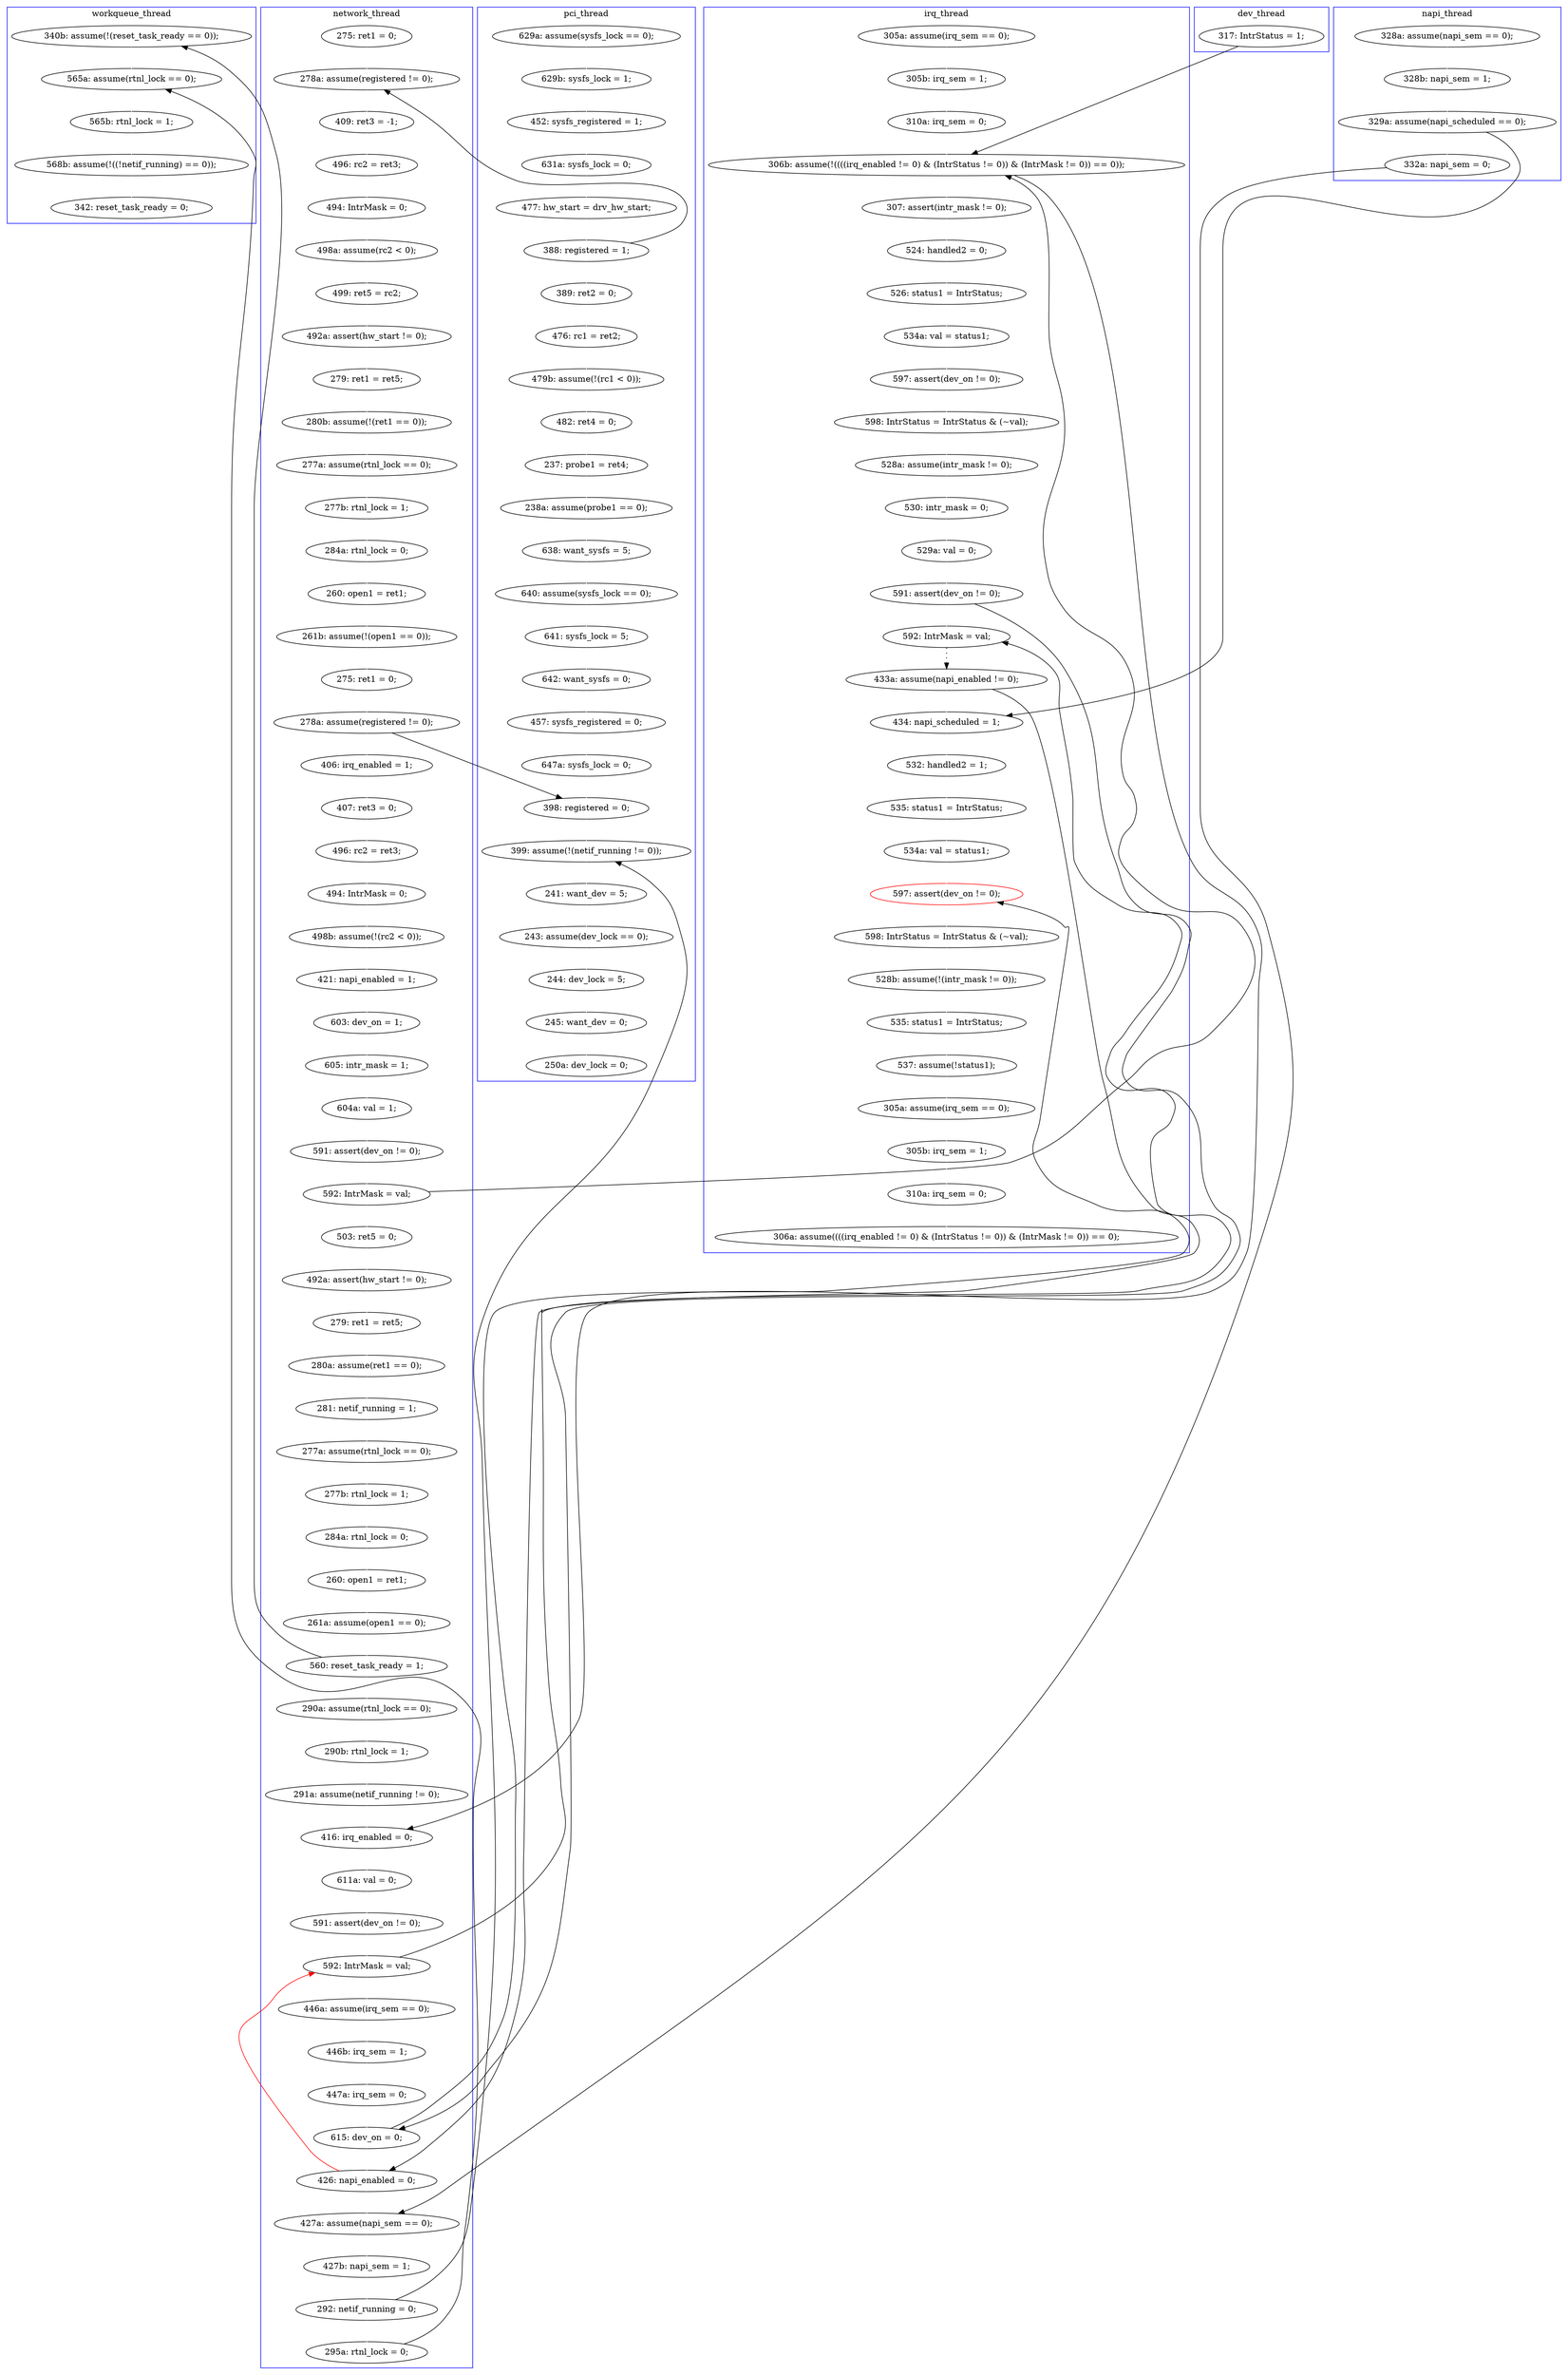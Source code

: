 digraph Counterexample {
	267 -> 268 [color = white, style = solid]
	126 -> 129 [color = white, style = solid]
	188 -> 190 [color = white, style = solid]
	42 -> 46 [color = white, style = solid]
	217 -> 249 [color = black, style = solid, constraint = false]
	166 -> 175 [color = black, style = solid, constraint = false]
	221 -> 224 [color = white, style = solid]
	231 -> 239 [color = white, style = solid]
	269 -> 270 [color = white, style = solid]
	116 -> 120 [color = white, style = solid]
	120 -> 121 [color = white, style = solid]
	56 -> 58 [color = white, style = solid]
	113 -> 116 [color = white, style = solid]
	124 -> 126 [color = white, style = solid]
	74 -> 78 [color = white, style = solid]
	220 -> 221 [color = white, style = solid]
	79 -> 82 [color = white, style = solid]
	139 -> 142 [color = white, style = solid]
	173 -> 174 [color = white, style = solid]
	227 -> 231 [color = white, style = solid]
	86 -> 89 [color = white, style = solid]
	35 -> 151 [color = white, style = solid]
	260 -> 272 [color = white, style = solid]
	241 -> 244 [color = white, style = solid]
	53 -> 54 [color = white, style = solid]
	195 -> 207 [color = white, style = solid]
	258 -> 260 [color = white, style = solid]
	136 -> 137 [color = white, style = solid]
	46 -> 53 [color = white, style = solid]
	96 -> 98 [color = white, style = solid]
	223 -> 226 [color = black, style = solid, constraint = false]
	217 -> 218 [color = white, style = solid]
	135 -> 136 [color = white, style = solid]
	131 -> 134 [color = white, style = solid]
	67 -> 69 [color = white, style = solid]
	35 -> 218 [color = black, style = solid, constraint = false]
	40 -> 42 [color = white, style = solid]
	111 -> 113 [color = white, style = solid]
	98 -> 107 [color = white, style = solid]
	32 -> 35 [color = white, style = solid]
	109 -> 111 [color = white, style = solid]
	89 -> 96 [color = white, style = solid]
	195 -> 206 [color = black, style = solid, constraint = false]
	181 -> 186 [color = white, style = solid]
	98 -> 292 [color = black, style = solid, constraint = false]
	37 -> 40 [color = white, style = solid]
	308 -> 309 [color = white, style = solid]
	146 -> 159 [color = white, style = solid]
	107 -> 108 [color = white, style = solid]
	207 -> 208 [color = white, style = solid]
	249 -> 250 [color = white, style = solid]
	251 -> 255 [color = white, style = solid]
	151 -> 250 [color = black, style = solid, constraint = false]
	122 -> 124 [color = white, style = solid]
	268 -> 269 [color = white, style = solid]
	154 -> 166 [color = white, style = solid]
	306 -> 307 [color = white, style = solid]
	149 -> 150 [color = white, style = solid]
	218 -> 220 [color = white, style = solid]
	292 -> 293 [color = white, style = solid]
	54 -> 170 [color = white, style = solid]
	270 -> 280 [color = white, style = solid]
	246 -> 248 [color = white, style = solid]
	204 -> 206 [color = white, style = solid]
	108 -> 109 [color = white, style = solid]
	53 -> 58 [color = black, style = solid, constraint = false]
	224 -> 226 [color = white, style = solid]
	256 -> 257 [color = black, style = solid, constraint = false]
	255 -> 293 [color = black, style = solid, constraint = false]
	280 -> 287 [color = white, style = solid]
	293 -> 305 [color = white, style = solid]
	244 -> 245 [color = white, style = solid]
	78 -> 79 [color = white, style = solid]
	190 -> 192 [color = white, style = solid]
	257 -> 258 [color = white, style = solid]
	36 -> 37 [color = white, style = solid]
	134 -> 135 [color = white, style = solid]
	159 -> 160 [color = white, style = solid]
	71 -> 73 [color = white, style = solid]
	204 -> 223 [color = black, style = solid, constraint = false]
	193 -> 195 [color = white, style = solid]
	166 -> 181 [color = white, style = solid]
	138 -> 139 [color = white, style = solid]
	170 -> 173 [color = white, style = solid]
	160 -> 164 [color = white, style = solid]
	58 -> 67 [color = white, style = solid]
	85 -> 86 [color = white, style = solid]
	201 -> 202 [color = white, style = solid]
	206 -> 217 [color = black, style = dotted]
	208 -> 213 [color = white, style = solid]
	199 -> 201 [color = white, style = solid]
	73 -> 74 [color = white, style = solid]
	192 -> 194 [color = white, style = solid]
	83 -> 84 [color = white, style = solid]
	250 -> 251 [color = white, style = solid]
	142 -> 146 [color = white, style = solid]
	130 -> 131 [color = white, style = solid]
	69 -> 71 [color = white, style = solid]
	174 -> 235 [color = white, style = solid]
	126 -> 166 [color = black, style = solid, constraint = false]
	239 -> 241 [color = white, style = solid]
	235 -> 238 [color = white, style = solid]
	213 -> 223 [color = white, style = solid]
	146 -> 176 [color = black, style = solid, constraint = false]
	164 -> 175 [color = white, style = solid]
	307 -> 308 [color = white, style = solid]
	137 -> 138 [color = white, style = solid]
	176 -> 257 [color = white, style = solid]
	31 -> 32 [color = white, style = solid]
	202 -> 204 [color = white, style = solid]
	287 -> 292 [color = white, style = solid]
	223 -> 249 [color = white, style = solid]
	249 -> 195 [color = red, style = solid, constraint = false]
	84 -> 85 [color = white, style = solid]
	238 -> 267 [color = white, style = solid]
	129 -> 130 [color = white, style = solid]
	82 -> 83 [color = white, style = solid]
	180 -> 193 [color = white, style = solid]
	175 -> 180 [color = white, style = solid]
	186 -> 188 [color = white, style = solid]
	150 -> 154 [color = white, style = solid]
	121 -> 122 [color = white, style = solid]
	245 -> 246 [color = white, style = solid]
	255 -> 256 [color = white, style = solid]
	226 -> 227 [color = white, style = solid]
	162 -> 166 [color = black, style = solid, constraint = false]
	305 -> 306 [color = white, style = solid]
	194 -> 199 [color = white, style = solid]
	subgraph cluster7 {
		label = dev_thread
		color = blue
		162  [label = "317: IntrStatus = 1;"]
	}
	subgraph cluster4 {
		label = napi_thread
		color = blue
		32  [label = "328b: napi_sem = 1;"]
		31  [label = "328a: assume(napi_sem == 0);"]
		35  [label = "329a: assume(napi_scheduled == 0);"]
		151  [label = "332a: napi_sem = 0;"]
	}
	subgraph cluster5 {
		label = workqueue_thread
		color = blue
		176  [label = "340b: assume(!(reset_task_ready == 0));"]
		257  [label = "565a: assume(rtnl_lock == 0);"]
		258  [label = "565b: rtnl_lock = 1;"]
		260  [label = "568b: assume(!((!netif_running) == 0));"]
		272  [label = "342: reset_task_ready = 0;"]
	}
	subgraph cluster3 {
		label = irq_thread
		color = blue
		154  [label = "310a: irq_sem = 0;"]
		206  [label = "592: IntrMask = val;"]
		199  [label = "528a: assume(intr_mask != 0);"]
		244  [label = "305a: assume(irq_sem == 0);"]
		218  [label = "434: napi_scheduled = 1;"]
		190  [label = "534a: val = status1;"]
		149  [label = "305a: assume(irq_sem == 0);"]
		248  [label = "306a: assume((((irq_enabled != 0) & (IntrStatus != 0)) & (IntrMask != 0)) == 0);"]
		186  [label = "524: handled2 = 0;"]
		221  [label = "535: status1 = IntrStatus;"]
		241  [label = "537: assume(!status1);"]
		220  [label = "532: handled2 = 1;"]
		201  [label = "530: intr_mask = 0;"]
		204  [label = "591: assert(dev_on != 0);"]
		245  [label = "305b: irq_sem = 1;"]
		217  [label = "433a: assume(napi_enabled != 0);"]
		224  [label = "534a: val = status1;"]
		239  [label = "535: status1 = IntrStatus;"]
		194  [label = "598: IntrStatus = IntrStatus & (~val);"]
		192  [label = "597: assert(dev_on != 0);"]
		226  [label = "597: assert(dev_on != 0);", color = red]
		246  [label = "310a: irq_sem = 0;"]
		202  [label = "529a: val = 0;"]
		150  [label = "305b: irq_sem = 1;"]
		227  [label = "598: IntrStatus = IntrStatus & (~val);"]
		188  [label = "526: status1 = IntrStatus;"]
		231  [label = "528b: assume(!(intr_mask != 0));"]
		181  [label = "307: assert(intr_mask != 0);"]
		166  [label = "306b: assume(!((((irq_enabled != 0) & (IntrStatus != 0)) & (IntrMask != 0)) == 0));"]
	}
	subgraph cluster1 {
		label = pci_thread
		color = blue
		267  [label = "638: want_sysfs = 5;"]
		42  [label = "631a: sysfs_lock = 0;"]
		37  [label = "629b: sysfs_lock = 1;"]
		269  [label = "641: sysfs_lock = 5;"]
		270  [label = "642: want_sysfs = 0;"]
		174  [label = "482: ret4 = 0;"]
		46  [label = "477: hw_start = drv_hw_start;"]
		309  [label = "250a: dev_lock = 0;"]
		170  [label = "476: rc1 = ret2;"]
		287  [label = "647a: sysfs_lock = 0;"]
		307  [label = "244: dev_lock = 5;"]
		53  [label = "388: registered = 1;"]
		305  [label = "241: want_dev = 5;"]
		292  [label = "398: registered = 0;"]
		36  [label = "629a: assume(sysfs_lock == 0);"]
		235  [label = "237: probe1 = ret4;"]
		238  [label = "238a: assume(probe1 == 0);"]
		173  [label = "479b: assume(!(rc1 < 0));"]
		280  [label = "457: sysfs_registered = 0;"]
		54  [label = "389: ret2 = 0;"]
		40  [label = "452: sysfs_registered = 1;"]
		308  [label = "245: want_dev = 0;"]
		306  [label = "243: assume(dev_lock == 0);"]
		293  [label = "399: assume(!(netif_running != 0));"]
		268  [label = "640: assume(sysfs_lock == 0);"]
	}
	subgraph cluster2 {
		label = network_thread
		color = blue
		213  [label = "447a: irq_sem = 0;"]
		135  [label = "281: netif_running = 1;"]
		79  [label = "279: ret1 = ret5;"]
		195  [label = "592: IntrMask = val;"]
		142  [label = "261a: assume(open1 == 0);"]
		180  [label = "611a: val = 0;"]
		108  [label = "407: ret3 = 0;"]
		98  [label = "278a: assume(registered != 0);"]
		126  [label = "592: IntrMask = val;"]
		208  [label = "446b: irq_sem = 1;"]
		146  [label = "560: reset_task_ready = 1;"]
		175  [label = "416: irq_enabled = 0;"]
		56  [label = "275: ret1 = 0;"]
		116  [label = "421: napi_enabled = 1;"]
		124  [label = "591: assert(dev_on != 0);"]
		250  [label = "427a: assume(napi_sem == 0);"]
		160  [label = "290b: rtnl_lock = 1;"]
		193  [label = "591: assert(dev_on != 0);"]
		58  [label = "278a: assume(registered != 0);"]
		136  [label = "277a: assume(rtnl_lock == 0);"]
		138  [label = "284a: rtnl_lock = 0;"]
		84  [label = "277b: rtnl_lock = 1;"]
		255  [label = "292: netif_running = 0;"]
		139  [label = "260: open1 = ret1;"]
		109  [label = "496: rc2 = ret3;"]
		85  [label = "284a: rtnl_lock = 0;"]
		107  [label = "406: irq_enabled = 1;"]
		71  [label = "494: IntrMask = 0;"]
		69  [label = "496: rc2 = ret3;"]
		131  [label = "279: ret1 = ret5;"]
		256  [label = "295a: rtnl_lock = 0;"]
		137  [label = "277b: rtnl_lock = 1;"]
		73  [label = "498a: assume(rc2 < 0);"]
		78  [label = "492a: assert(hw_start != 0);"]
		207  [label = "446a: assume(irq_sem == 0);"]
		86  [label = "260: open1 = ret1;"]
		120  [label = "603: dev_on = 1;"]
		130  [label = "492a: assert(hw_start != 0);"]
		67  [label = "409: ret3 = -1;"]
		223  [label = "615: dev_on = 0;"]
		164  [label = "291a: assume(netif_running != 0);"]
		74  [label = "499: ret5 = rc2;"]
		121  [label = "605: intr_mask = 1;"]
		251  [label = "427b: napi_sem = 1;"]
		111  [label = "494: IntrMask = 0;"]
		96  [label = "275: ret1 = 0;"]
		159  [label = "290a: assume(rtnl_lock == 0);"]
		122  [label = "604a: val = 1;"]
		129  [label = "503: ret5 = 0;"]
		113  [label = "498b: assume(!(rc2 < 0));"]
		83  [label = "277a: assume(rtnl_lock == 0);"]
		134  [label = "280a: assume(ret1 == 0);"]
		249  [label = "426: napi_enabled = 0;"]
		82  [label = "280b: assume(!(ret1 == 0));"]
		89  [label = "261b: assume(!(open1 == 0));"]
	}
}
